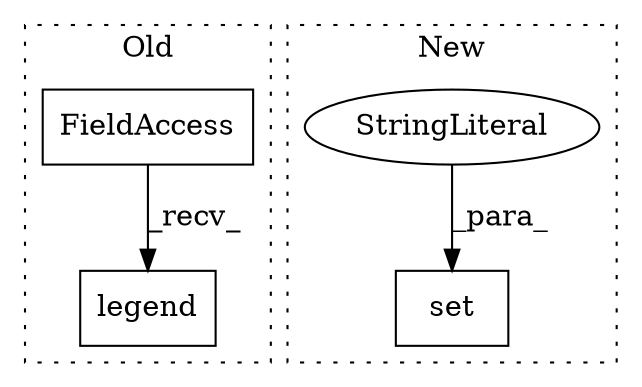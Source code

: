 digraph G {
subgraph cluster0 {
1 [label="legend" a="32" s="1638" l="8" shape="box"];
3 [label="FieldAccess" a="22" s="1620" l="10" shape="box"];
label = "Old";
style="dotted";
}
subgraph cluster1 {
2 [label="set" a="32" s="1264,1283" l="4,1" shape="box"];
4 [label="StringLiteral" a="45" s="1268" l="15" shape="ellipse"];
label = "New";
style="dotted";
}
3 -> 1 [label="_recv_"];
4 -> 2 [label="_para_"];
}